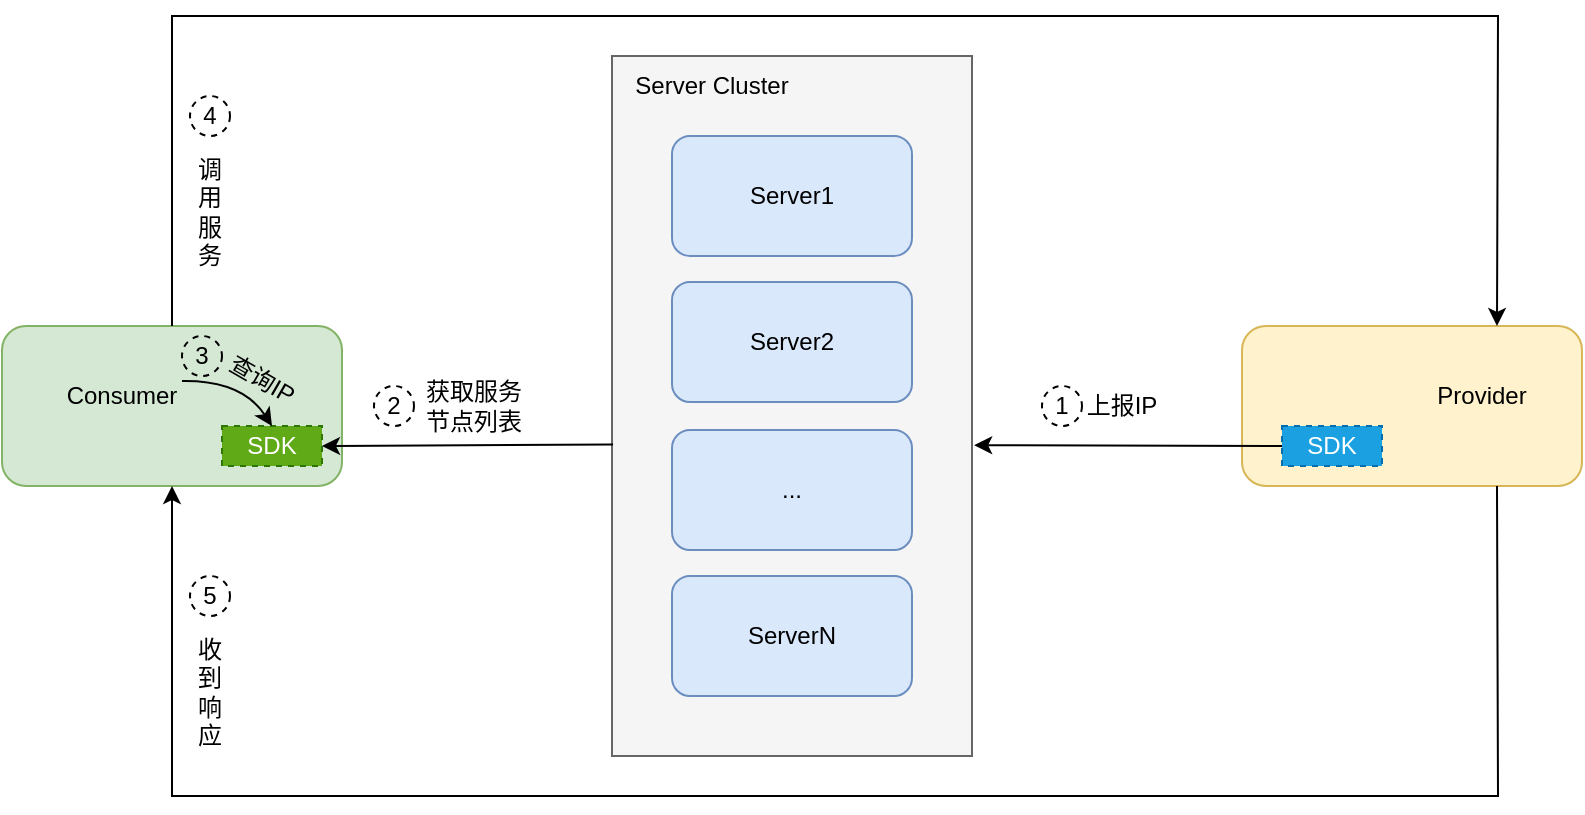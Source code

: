 <mxfile version="15.4.0" type="device"><diagram id="CvXxRUg5WJ5Fy0ItPXqS" name="第 1 页"><mxGraphModel dx="2009" dy="1040" grid="1" gridSize="10" guides="1" tooltips="1" connect="1" arrows="1" fold="1" page="1" pageScale="1" pageWidth="850" pageHeight="1100" math="0" shadow="0"><root><mxCell id="0"/><mxCell id="1" parent="0"/><mxCell id="ZDzQUnYYeT2UtHoKidmv-14" value="" style="group" vertex="1" connectable="0" parent="1"><mxGeometry x="30" y="325" width="170" height="80" as="geometry"/></mxCell><mxCell id="ZDzQUnYYeT2UtHoKidmv-7" value="" style="rounded=1;whiteSpace=wrap;html=1;fillColor=#d5e8d4;strokeColor=#82b366;" vertex="1" parent="ZDzQUnYYeT2UtHoKidmv-14"><mxGeometry width="170" height="80" as="geometry"/></mxCell><mxCell id="ZDzQUnYYeT2UtHoKidmv-8" value="Consumer" style="text;html=1;strokeColor=none;fillColor=none;align=center;verticalAlign=middle;whiteSpace=wrap;rounded=0;" vertex="1" parent="ZDzQUnYYeT2UtHoKidmv-14"><mxGeometry x="30" y="20" width="60" height="30" as="geometry"/></mxCell><mxCell id="ZDzQUnYYeT2UtHoKidmv-9" value="SDK" style="rounded=0;whiteSpace=wrap;html=1;fillColor=#60a917;strokeColor=#2D7600;fontColor=#ffffff;dashed=1;" vertex="1" parent="ZDzQUnYYeT2UtHoKidmv-14"><mxGeometry x="110" y="50" width="50" height="20" as="geometry"/></mxCell><mxCell id="ZDzQUnYYeT2UtHoKidmv-21" value="" style="curved=1;endArrow=classic;html=1;rounded=0;exitX=1;exitY=0.25;exitDx=0;exitDy=0;entryX=0.5;entryY=0;entryDx=0;entryDy=0;" edge="1" parent="ZDzQUnYYeT2UtHoKidmv-14" source="ZDzQUnYYeT2UtHoKidmv-8" target="ZDzQUnYYeT2UtHoKidmv-9"><mxGeometry width="50" height="50" relative="1" as="geometry"><mxPoint x="140" y="235" as="sourcePoint"/><mxPoint x="190" y="185" as="targetPoint"/><Array as="points"><mxPoint x="120" y="27"/></Array></mxGeometry></mxCell><mxCell id="ZDzQUnYYeT2UtHoKidmv-28" value="查询IP" style="text;html=1;strokeColor=none;fillColor=none;align=center;verticalAlign=middle;whiteSpace=wrap;rounded=0;dashed=1;rotation=30;" vertex="1" parent="ZDzQUnYYeT2UtHoKidmv-14"><mxGeometry x="100" y="12" width="60" height="30" as="geometry"/></mxCell><mxCell id="ZDzQUnYYeT2UtHoKidmv-33" value="3" style="ellipse;whiteSpace=wrap;html=1;aspect=fixed;dashed=1;fillColor=none;" vertex="1" parent="ZDzQUnYYeT2UtHoKidmv-14"><mxGeometry x="90" y="5" width="20" height="20" as="geometry"/></mxCell><mxCell id="ZDzQUnYYeT2UtHoKidmv-15" value="" style="group" vertex="1" connectable="0" parent="1"><mxGeometry x="650" y="325" width="170" height="80" as="geometry"/></mxCell><mxCell id="ZDzQUnYYeT2UtHoKidmv-11" value="" style="rounded=1;whiteSpace=wrap;html=1;fillColor=#fff2cc;strokeColor=#d6b656;" vertex="1" parent="ZDzQUnYYeT2UtHoKidmv-15"><mxGeometry width="170" height="80" as="geometry"/></mxCell><mxCell id="ZDzQUnYYeT2UtHoKidmv-12" value="Provider" style="text;html=1;strokeColor=none;fillColor=none;align=center;verticalAlign=middle;whiteSpace=wrap;rounded=0;" vertex="1" parent="ZDzQUnYYeT2UtHoKidmv-15"><mxGeometry x="90" y="20" width="60" height="30" as="geometry"/></mxCell><mxCell id="ZDzQUnYYeT2UtHoKidmv-13" value="SDK" style="rounded=0;whiteSpace=wrap;html=1;fillColor=#1ba1e2;strokeColor=#006EAF;fontColor=#ffffff;dashed=1;" vertex="1" parent="ZDzQUnYYeT2UtHoKidmv-15"><mxGeometry x="20" y="50" width="50" height="20" as="geometry"/></mxCell><mxCell id="ZDzQUnYYeT2UtHoKidmv-17" value="" style="group" vertex="1" connectable="0" parent="1"><mxGeometry x="335" y="190" width="180" height="350" as="geometry"/></mxCell><mxCell id="ZDzQUnYYeT2UtHoKidmv-5" value="" style="rounded=0;whiteSpace=wrap;html=1;fillColor=#f5f5f5;strokeColor=#666666;fontColor=#333333;" vertex="1" parent="ZDzQUnYYeT2UtHoKidmv-17"><mxGeometry width="180" height="350" as="geometry"/></mxCell><mxCell id="ZDzQUnYYeT2UtHoKidmv-1" value="Server1" style="rounded=1;whiteSpace=wrap;html=1;fillColor=#dae8fc;strokeColor=#6c8ebf;" vertex="1" parent="ZDzQUnYYeT2UtHoKidmv-17"><mxGeometry x="30" y="40" width="120" height="60" as="geometry"/></mxCell><mxCell id="ZDzQUnYYeT2UtHoKidmv-2" value="Server2" style="rounded=1;whiteSpace=wrap;html=1;fillColor=#dae8fc;strokeColor=#6c8ebf;" vertex="1" parent="ZDzQUnYYeT2UtHoKidmv-17"><mxGeometry x="30" y="113" width="120" height="60" as="geometry"/></mxCell><mxCell id="ZDzQUnYYeT2UtHoKidmv-3" value="ServerN" style="rounded=1;whiteSpace=wrap;html=1;fillColor=#dae8fc;strokeColor=#6c8ebf;" vertex="1" parent="ZDzQUnYYeT2UtHoKidmv-17"><mxGeometry x="30" y="260" width="120" height="60" as="geometry"/></mxCell><mxCell id="ZDzQUnYYeT2UtHoKidmv-4" value="..." style="rounded=1;whiteSpace=wrap;html=1;fillColor=#dae8fc;strokeColor=#6c8ebf;" vertex="1" parent="ZDzQUnYYeT2UtHoKidmv-17"><mxGeometry x="30" y="187" width="120" height="60" as="geometry"/></mxCell><mxCell id="ZDzQUnYYeT2UtHoKidmv-6" value="Server Cluster" style="text;html=1;strokeColor=none;fillColor=none;align=center;verticalAlign=middle;whiteSpace=wrap;rounded=0;" vertex="1" parent="ZDzQUnYYeT2UtHoKidmv-17"><mxGeometry width="100" height="30" as="geometry"/></mxCell><mxCell id="ZDzQUnYYeT2UtHoKidmv-19" value="" style="endArrow=classic;html=1;rounded=0;exitX=0;exitY=0.5;exitDx=0;exitDy=0;entryX=1.006;entryY=0.556;entryDx=0;entryDy=0;entryPerimeter=0;" edge="1" parent="1" source="ZDzQUnYYeT2UtHoKidmv-13" target="ZDzQUnYYeT2UtHoKidmv-5"><mxGeometry width="50" height="50" relative="1" as="geometry"><mxPoint x="590" y="680" as="sourcePoint"/><mxPoint x="640" y="630" as="targetPoint"/></mxGeometry></mxCell><mxCell id="ZDzQUnYYeT2UtHoKidmv-20" value="" style="endArrow=classic;html=1;rounded=0;entryX=1;entryY=0.5;entryDx=0;entryDy=0;exitX=0.003;exitY=0.555;exitDx=0;exitDy=0;exitPerimeter=0;" edge="1" parent="1" source="ZDzQUnYYeT2UtHoKidmv-5" target="ZDzQUnYYeT2UtHoKidmv-9"><mxGeometry width="50" height="50" relative="1" as="geometry"><mxPoint x="330" y="385" as="sourcePoint"/><mxPoint x="526.08" y="394.6" as="targetPoint"/></mxGeometry></mxCell><mxCell id="ZDzQUnYYeT2UtHoKidmv-23" value="" style="endArrow=classic;html=1;rounded=0;exitX=0.5;exitY=0;exitDx=0;exitDy=0;entryX=0.75;entryY=0;entryDx=0;entryDy=0;" edge="1" parent="1" source="ZDzQUnYYeT2UtHoKidmv-7" target="ZDzQUnYYeT2UtHoKidmv-11"><mxGeometry width="50" height="50" relative="1" as="geometry"><mxPoint x="140" y="540" as="sourcePoint"/><mxPoint x="190" y="490" as="targetPoint"/><Array as="points"><mxPoint x="115" y="170"/><mxPoint x="778" y="170"/></Array></mxGeometry></mxCell><mxCell id="ZDzQUnYYeT2UtHoKidmv-25" value="" style="endArrow=classic;html=1;rounded=0;exitX=0.75;exitY=1;exitDx=0;exitDy=0;entryX=0.5;entryY=1;entryDx=0;entryDy=0;" edge="1" parent="1" source="ZDzQUnYYeT2UtHoKidmv-11" target="ZDzQUnYYeT2UtHoKidmv-7"><mxGeometry width="50" height="50" relative="1" as="geometry"><mxPoint x="710" y="590" as="sourcePoint"/><mxPoint x="760" y="540" as="targetPoint"/><Array as="points"><mxPoint x="778" y="560"/><mxPoint x="115" y="560"/></Array></mxGeometry></mxCell><mxCell id="ZDzQUnYYeT2UtHoKidmv-26" value="上报IP" style="text;html=1;strokeColor=none;fillColor=none;align=center;verticalAlign=middle;whiteSpace=wrap;rounded=0;dashed=1;" vertex="1" parent="1"><mxGeometry x="560" y="350" width="60" height="30" as="geometry"/></mxCell><mxCell id="ZDzQUnYYeT2UtHoKidmv-27" value="获取服务节点列表" style="text;html=1;strokeColor=none;fillColor=none;align=center;verticalAlign=middle;whiteSpace=wrap;rounded=0;dashed=1;" vertex="1" parent="1"><mxGeometry x="236" y="350" width="60" height="30" as="geometry"/></mxCell><mxCell id="ZDzQUnYYeT2UtHoKidmv-29" value="1" style="ellipse;whiteSpace=wrap;html=1;aspect=fixed;dashed=1;fillColor=none;" vertex="1" parent="1"><mxGeometry x="550" y="355" width="20" height="20" as="geometry"/></mxCell><mxCell id="ZDzQUnYYeT2UtHoKidmv-30" value="调用服务" style="text;html=1;strokeColor=none;fillColor=none;align=center;verticalAlign=middle;whiteSpace=wrap;rounded=0;dashed=1;" vertex="1" parent="1"><mxGeometry x="128" y="240" width="12" height="55" as="geometry"/></mxCell><mxCell id="ZDzQUnYYeT2UtHoKidmv-31" value="收到响应" style="text;html=1;strokeColor=none;fillColor=none;align=center;verticalAlign=middle;whiteSpace=wrap;rounded=0;dashed=1;" vertex="1" parent="1"><mxGeometry x="128" y="480" width="12" height="55" as="geometry"/></mxCell><mxCell id="ZDzQUnYYeT2UtHoKidmv-32" value="2" style="ellipse;whiteSpace=wrap;html=1;aspect=fixed;dashed=1;fillColor=none;" vertex="1" parent="1"><mxGeometry x="216" y="355" width="20" height="20" as="geometry"/></mxCell><mxCell id="ZDzQUnYYeT2UtHoKidmv-34" value="4" style="ellipse;whiteSpace=wrap;html=1;aspect=fixed;dashed=1;fillColor=none;" vertex="1" parent="1"><mxGeometry x="124" y="210" width="20" height="20" as="geometry"/></mxCell><mxCell id="ZDzQUnYYeT2UtHoKidmv-35" value="5" style="ellipse;whiteSpace=wrap;html=1;aspect=fixed;dashed=1;fillColor=none;" vertex="1" parent="1"><mxGeometry x="124" y="450" width="20" height="20" as="geometry"/></mxCell></root></mxGraphModel></diagram></mxfile>